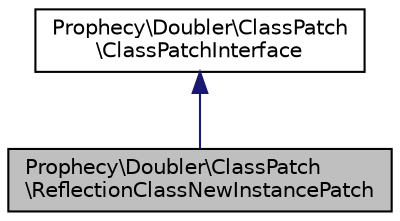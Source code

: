 digraph "Prophecy\Doubler\ClassPatch\ReflectionClassNewInstancePatch"
{
  edge [fontname="Helvetica",fontsize="10",labelfontname="Helvetica",labelfontsize="10"];
  node [fontname="Helvetica",fontsize="10",shape=record];
  Node2 [label="Prophecy\\Doubler\\ClassPatch\l\\ReflectionClassNewInstancePatch",height=0.2,width=0.4,color="black", fillcolor="grey75", style="filled", fontcolor="black"];
  Node3 -> Node2 [dir="back",color="midnightblue",fontsize="10",style="solid",fontname="Helvetica"];
  Node3 [label="Prophecy\\Doubler\\ClassPatch\l\\ClassPatchInterface",height=0.2,width=0.4,color="black", fillcolor="white", style="filled",URL="$interfaceProphecy_1_1Doubler_1_1ClassPatch_1_1ClassPatchInterface.html"];
}
